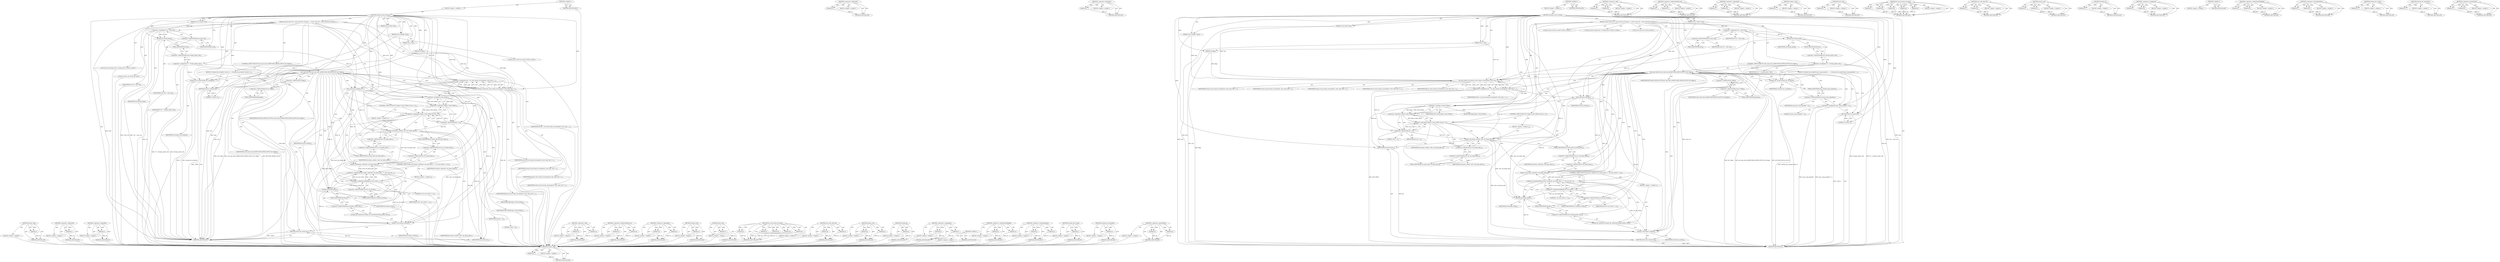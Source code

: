 digraph "&lt;operator&gt;.greaterThan" {
vulnerable_186 [label=<(METHOD,atomic_read)>];
vulnerable_187 [label=<(PARAM,p1)>];
vulnerable_188 [label=<(BLOCK,&lt;empty&gt;,&lt;empty&gt;)>];
vulnerable_189 [label=<(METHOD_RETURN,ANY)>];
vulnerable_137 [label=<(METHOD,&lt;operator&gt;.addressOf)>];
vulnerable_138 [label=<(PARAM,p1)>];
vulnerable_139 [label=<(BLOCK,&lt;empty&gt;,&lt;empty&gt;)>];
vulnerable_140 [label=<(METHOD_RETURN,ANY)>];
vulnerable_162 [label=<(METHOD,&lt;operator&gt;.logicalNot)>];
vulnerable_163 [label=<(PARAM,p1)>];
vulnerable_164 [label=<(BLOCK,&lt;empty&gt;,&lt;empty&gt;)>];
vulnerable_165 [label=<(METHOD_RETURN,ANY)>];
vulnerable_6 [label=<(METHOD,&lt;global&gt;)<SUB>1</SUB>>];
vulnerable_7 [label=<(BLOCK,&lt;empty&gt;,&lt;empty&gt;)<SUB>1</SUB>>];
vulnerable_8 [label=<(METHOD,rfcomm_sock_recvmsg)<SUB>1</SUB>>];
vulnerable_9 [label=<(PARAM,struct kiocb *iocb)<SUB>1</SUB>>];
vulnerable_10 [label=<(PARAM,struct socket *sock)<SUB>1</SUB>>];
vulnerable_11 [label=<(PARAM,struct msghdr *msg)<SUB>2</SUB>>];
vulnerable_12 [label=<(PARAM,size_t size)<SUB>2</SUB>>];
vulnerable_13 [label=<(PARAM,int flags)<SUB>2</SUB>>];
vulnerable_14 [label=<(BLOCK,{
	struct sock *sk = sock-&gt;sk;
	struct rfcomm_d...,{
	struct sock *sk = sock-&gt;sk;
	struct rfcomm_d...)<SUB>3</SUB>>];
vulnerable_15 [label="<(LOCAL,struct sock* sk: sock*)<SUB>4</SUB>>"];
vulnerable_16 [label=<(&lt;operator&gt;.assignment,*sk = sock-&gt;sk)<SUB>4</SUB>>];
vulnerable_17 [label=<(IDENTIFIER,sk,*sk = sock-&gt;sk)<SUB>4</SUB>>];
vulnerable_18 [label=<(&lt;operator&gt;.indirectFieldAccess,sock-&gt;sk)<SUB>4</SUB>>];
vulnerable_19 [label=<(IDENTIFIER,sock,*sk = sock-&gt;sk)<SUB>4</SUB>>];
vulnerable_20 [label=<(FIELD_IDENTIFIER,sk,sk)<SUB>4</SUB>>];
vulnerable_21 [label="<(LOCAL,struct rfcomm_dlc* d: rfcomm_dlc*)<SUB>5</SUB>>"];
vulnerable_22 [label=<(&lt;operator&gt;.assignment,*d = rfcomm_pi(sk)-&gt;dlc)<SUB>5</SUB>>];
vulnerable_23 [label=<(IDENTIFIER,d,*d = rfcomm_pi(sk)-&gt;dlc)<SUB>5</SUB>>];
vulnerable_24 [label=<(&lt;operator&gt;.indirectFieldAccess,rfcomm_pi(sk)-&gt;dlc)<SUB>5</SUB>>];
vulnerable_25 [label=<(rfcomm_pi,rfcomm_pi(sk))<SUB>5</SUB>>];
vulnerable_26 [label=<(IDENTIFIER,sk,rfcomm_pi(sk))<SUB>5</SUB>>];
vulnerable_27 [label=<(FIELD_IDENTIFIER,dlc,dlc)<SUB>5</SUB>>];
vulnerable_28 [label="<(LOCAL,int len: int)<SUB>6</SUB>>"];
vulnerable_29 [label=<(CONTROL_STRUCTURE,IF,if (test_and_clear_bit(RFCOMM_DEFER_SETUP, &amp;d-&gt;flags)))<SUB>8</SUB>>];
vulnerable_30 [label=<(test_and_clear_bit,test_and_clear_bit(RFCOMM_DEFER_SETUP, &amp;d-&gt;flags))<SUB>8</SUB>>];
vulnerable_31 [label=<(IDENTIFIER,RFCOMM_DEFER_SETUP,test_and_clear_bit(RFCOMM_DEFER_SETUP, &amp;d-&gt;flags))<SUB>8</SUB>>];
vulnerable_32 [label=<(&lt;operator&gt;.addressOf,&amp;d-&gt;flags)<SUB>8</SUB>>];
vulnerable_33 [label=<(&lt;operator&gt;.indirectFieldAccess,d-&gt;flags)<SUB>8</SUB>>];
vulnerable_34 [label=<(IDENTIFIER,d,test_and_clear_bit(RFCOMM_DEFER_SETUP, &amp;d-&gt;flags))<SUB>8</SUB>>];
vulnerable_35 [label=<(FIELD_IDENTIFIER,flags,flags)<SUB>8</SUB>>];
vulnerable_36 [label=<(BLOCK,{
 		rfcomm_dlc_accept(d);
 		return 0;
 	},{
 		rfcomm_dlc_accept(d);
 		return 0;
 	})<SUB>8</SUB>>];
vulnerable_37 [label=<(rfcomm_dlc_accept,rfcomm_dlc_accept(d))<SUB>9</SUB>>];
vulnerable_38 [label=<(IDENTIFIER,d,rfcomm_dlc_accept(d))<SUB>9</SUB>>];
vulnerable_39 [label=<(RETURN,return 0;,return 0;)<SUB>10</SUB>>];
vulnerable_40 [label=<(LITERAL,0,return 0;)<SUB>10</SUB>>];
vulnerable_41 [label=<(&lt;operator&gt;.assignment,len = bt_sock_stream_recvmsg(iocb, sock, msg, s...)<SUB>13</SUB>>];
vulnerable_42 [label=<(IDENTIFIER,len,len = bt_sock_stream_recvmsg(iocb, sock, msg, s...)<SUB>13</SUB>>];
vulnerable_43 [label=<(bt_sock_stream_recvmsg,bt_sock_stream_recvmsg(iocb, sock, msg, size, f...)<SUB>13</SUB>>];
vulnerable_44 [label=<(IDENTIFIER,iocb,bt_sock_stream_recvmsg(iocb, sock, msg, size, f...)<SUB>13</SUB>>];
vulnerable_45 [label=<(IDENTIFIER,sock,bt_sock_stream_recvmsg(iocb, sock, msg, size, f...)<SUB>13</SUB>>];
vulnerable_46 [label=<(IDENTIFIER,msg,bt_sock_stream_recvmsg(iocb, sock, msg, size, f...)<SUB>13</SUB>>];
vulnerable_47 [label=<(IDENTIFIER,size,bt_sock_stream_recvmsg(iocb, sock, msg, size, f...)<SUB>13</SUB>>];
vulnerable_48 [label=<(IDENTIFIER,flags,bt_sock_stream_recvmsg(iocb, sock, msg, size, f...)<SUB>13</SUB>>];
vulnerable_49 [label=<(lock_sock,lock_sock(sk))<SUB>15</SUB>>];
vulnerable_50 [label=<(IDENTIFIER,sk,lock_sock(sk))<SUB>15</SUB>>];
vulnerable_51 [label=<(CONTROL_STRUCTURE,IF,if (!(flags &amp; MSG_PEEK) &amp;&amp; len &gt; 0))<SUB>16</SUB>>];
vulnerable_52 [label=<(&lt;operator&gt;.logicalAnd,!(flags &amp; MSG_PEEK) &amp;&amp; len &gt; 0)<SUB>16</SUB>>];
vulnerable_53 [label=<(&lt;operator&gt;.logicalNot,!(flags &amp; MSG_PEEK))<SUB>16</SUB>>];
vulnerable_54 [label=<(&lt;operator&gt;.and,flags &amp; MSG_PEEK)<SUB>16</SUB>>];
vulnerable_55 [label=<(IDENTIFIER,flags,flags &amp; MSG_PEEK)<SUB>16</SUB>>];
vulnerable_56 [label=<(IDENTIFIER,MSG_PEEK,flags &amp; MSG_PEEK)<SUB>16</SUB>>];
vulnerable_57 [label=<(&lt;operator&gt;.greaterThan,len &gt; 0)<SUB>16</SUB>>];
vulnerable_58 [label=<(IDENTIFIER,len,len &gt; 0)<SUB>16</SUB>>];
vulnerable_59 [label=<(LITERAL,0,len &gt; 0)<SUB>16</SUB>>];
vulnerable_60 [label=<(BLOCK,&lt;empty&gt;,&lt;empty&gt;)<SUB>17</SUB>>];
vulnerable_61 [label=<(atomic_sub,atomic_sub(len, &amp;sk-&gt;sk_rmem_alloc))<SUB>17</SUB>>];
vulnerable_62 [label=<(IDENTIFIER,len,atomic_sub(len, &amp;sk-&gt;sk_rmem_alloc))<SUB>17</SUB>>];
vulnerable_63 [label=<(&lt;operator&gt;.addressOf,&amp;sk-&gt;sk_rmem_alloc)<SUB>17</SUB>>];
vulnerable_64 [label=<(&lt;operator&gt;.indirectFieldAccess,sk-&gt;sk_rmem_alloc)<SUB>17</SUB>>];
vulnerable_65 [label=<(IDENTIFIER,sk,atomic_sub(len, &amp;sk-&gt;sk_rmem_alloc))<SUB>17</SUB>>];
vulnerable_66 [label=<(FIELD_IDENTIFIER,sk_rmem_alloc,sk_rmem_alloc)<SUB>17</SUB>>];
vulnerable_67 [label=<(CONTROL_STRUCTURE,IF,if (atomic_read(&amp;sk-&gt;sk_rmem_alloc) &lt;= (sk-&gt;sk_rcvbuf &gt;&gt; 2)))<SUB>19</SUB>>];
vulnerable_68 [label=<(&lt;operator&gt;.lessEqualsThan,atomic_read(&amp;sk-&gt;sk_rmem_alloc) &lt;= (sk-&gt;sk_rcvb...)<SUB>19</SUB>>];
vulnerable_69 [label=<(atomic_read,atomic_read(&amp;sk-&gt;sk_rmem_alloc))<SUB>19</SUB>>];
vulnerable_70 [label=<(&lt;operator&gt;.addressOf,&amp;sk-&gt;sk_rmem_alloc)<SUB>19</SUB>>];
vulnerable_71 [label=<(&lt;operator&gt;.indirectFieldAccess,sk-&gt;sk_rmem_alloc)<SUB>19</SUB>>];
vulnerable_72 [label=<(IDENTIFIER,sk,atomic_read(&amp;sk-&gt;sk_rmem_alloc))<SUB>19</SUB>>];
vulnerable_73 [label=<(FIELD_IDENTIFIER,sk_rmem_alloc,sk_rmem_alloc)<SUB>19</SUB>>];
vulnerable_74 [label=<(&lt;operator&gt;.arithmeticShiftRight,sk-&gt;sk_rcvbuf &gt;&gt; 2)<SUB>19</SUB>>];
vulnerable_75 [label=<(&lt;operator&gt;.indirectFieldAccess,sk-&gt;sk_rcvbuf)<SUB>19</SUB>>];
vulnerable_76 [label=<(IDENTIFIER,sk,sk-&gt;sk_rcvbuf &gt;&gt; 2)<SUB>19</SUB>>];
vulnerable_77 [label=<(FIELD_IDENTIFIER,sk_rcvbuf,sk_rcvbuf)<SUB>19</SUB>>];
vulnerable_78 [label=<(LITERAL,2,sk-&gt;sk_rcvbuf &gt;&gt; 2)<SUB>19</SUB>>];
vulnerable_79 [label=<(BLOCK,&lt;empty&gt;,&lt;empty&gt;)<SUB>20</SUB>>];
vulnerable_80 [label=<(rfcomm_dlc_unthrottle,rfcomm_dlc_unthrottle(rfcomm_pi(sk)-&gt;dlc))<SUB>20</SUB>>];
vulnerable_81 [label=<(&lt;operator&gt;.indirectFieldAccess,rfcomm_pi(sk)-&gt;dlc)<SUB>20</SUB>>];
vulnerable_82 [label=<(rfcomm_pi,rfcomm_pi(sk))<SUB>20</SUB>>];
vulnerable_83 [label=<(IDENTIFIER,sk,rfcomm_pi(sk))<SUB>20</SUB>>];
vulnerable_84 [label=<(FIELD_IDENTIFIER,dlc,dlc)<SUB>20</SUB>>];
vulnerable_85 [label=<(release_sock,release_sock(sk))<SUB>21</SUB>>];
vulnerable_86 [label=<(IDENTIFIER,sk,release_sock(sk))<SUB>21</SUB>>];
vulnerable_87 [label=<(RETURN,return len;,return len;)<SUB>23</SUB>>];
vulnerable_88 [label=<(IDENTIFIER,len,return len;)<SUB>23</SUB>>];
vulnerable_89 [label=<(METHOD_RETURN,int)<SUB>1</SUB>>];
vulnerable_91 [label=<(METHOD_RETURN,ANY)<SUB>1</SUB>>];
vulnerable_166 [label=<(METHOD,&lt;operator&gt;.and)>];
vulnerable_167 [label=<(PARAM,p1)>];
vulnerable_168 [label=<(PARAM,p2)>];
vulnerable_169 [label=<(BLOCK,&lt;empty&gt;,&lt;empty&gt;)>];
vulnerable_170 [label=<(METHOD_RETURN,ANY)>];
vulnerable_123 [label=<(METHOD,&lt;operator&gt;.indirectFieldAccess)>];
vulnerable_124 [label=<(PARAM,p1)>];
vulnerable_125 [label=<(PARAM,p2)>];
vulnerable_126 [label=<(BLOCK,&lt;empty&gt;,&lt;empty&gt;)>];
vulnerable_127 [label=<(METHOD_RETURN,ANY)>];
vulnerable_157 [label=<(METHOD,&lt;operator&gt;.logicalAnd)>];
vulnerable_158 [label=<(PARAM,p1)>];
vulnerable_159 [label=<(PARAM,p2)>];
vulnerable_160 [label=<(BLOCK,&lt;empty&gt;,&lt;empty&gt;)>];
vulnerable_161 [label=<(METHOD_RETURN,ANY)>];
vulnerable_199 [label=<(METHOD,release_sock)>];
vulnerable_200 [label=<(PARAM,p1)>];
vulnerable_201 [label=<(BLOCK,&lt;empty&gt;,&lt;empty&gt;)>];
vulnerable_202 [label=<(METHOD_RETURN,ANY)>];
vulnerable_153 [label=<(METHOD,lock_sock)>];
vulnerable_154 [label=<(PARAM,p1)>];
vulnerable_155 [label=<(BLOCK,&lt;empty&gt;,&lt;empty&gt;)>];
vulnerable_156 [label=<(METHOD_RETURN,ANY)>];
vulnerable_145 [label=<(METHOD,bt_sock_stream_recvmsg)>];
vulnerable_146 [label=<(PARAM,p1)>];
vulnerable_147 [label=<(PARAM,p2)>];
vulnerable_148 [label=<(PARAM,p3)>];
vulnerable_149 [label=<(PARAM,p4)>];
vulnerable_150 [label=<(PARAM,p5)>];
vulnerable_151 [label=<(BLOCK,&lt;empty&gt;,&lt;empty&gt;)>];
vulnerable_152 [label=<(METHOD_RETURN,ANY)>];
vulnerable_132 [label=<(METHOD,test_and_clear_bit)>];
vulnerable_133 [label=<(PARAM,p1)>];
vulnerable_134 [label=<(PARAM,p2)>];
vulnerable_135 [label=<(BLOCK,&lt;empty&gt;,&lt;empty&gt;)>];
vulnerable_136 [label=<(METHOD_RETURN,ANY)>];
vulnerable_176 [label=<(METHOD,atomic_sub)>];
vulnerable_177 [label=<(PARAM,p1)>];
vulnerable_178 [label=<(PARAM,p2)>];
vulnerable_179 [label=<(BLOCK,&lt;empty&gt;,&lt;empty&gt;)>];
vulnerable_180 [label=<(METHOD_RETURN,ANY)>];
vulnerable_128 [label=<(METHOD,rfcomm_pi)>];
vulnerable_129 [label=<(PARAM,p1)>];
vulnerable_130 [label=<(BLOCK,&lt;empty&gt;,&lt;empty&gt;)>];
vulnerable_131 [label=<(METHOD_RETURN,ANY)>];
vulnerable_118 [label=<(METHOD,&lt;operator&gt;.assignment)>];
vulnerable_119 [label=<(PARAM,p1)>];
vulnerable_120 [label=<(PARAM,p2)>];
vulnerable_121 [label=<(BLOCK,&lt;empty&gt;,&lt;empty&gt;)>];
vulnerable_122 [label=<(METHOD_RETURN,ANY)>];
vulnerable_112 [label=<(METHOD,&lt;global&gt;)<SUB>1</SUB>>];
vulnerable_113 [label=<(BLOCK,&lt;empty&gt;,&lt;empty&gt;)>];
vulnerable_114 [label=<(METHOD_RETURN,ANY)>];
vulnerable_190 [label=<(METHOD,&lt;operator&gt;.arithmeticShiftRight)>];
vulnerable_191 [label=<(PARAM,p1)>];
vulnerable_192 [label=<(PARAM,p2)>];
vulnerable_193 [label=<(BLOCK,&lt;empty&gt;,&lt;empty&gt;)>];
vulnerable_194 [label=<(METHOD_RETURN,ANY)>];
vulnerable_181 [label=<(METHOD,&lt;operator&gt;.lessEqualsThan)>];
vulnerable_182 [label=<(PARAM,p1)>];
vulnerable_183 [label=<(PARAM,p2)>];
vulnerable_184 [label=<(BLOCK,&lt;empty&gt;,&lt;empty&gt;)>];
vulnerable_185 [label=<(METHOD_RETURN,ANY)>];
vulnerable_141 [label=<(METHOD,rfcomm_dlc_accept)>];
vulnerable_142 [label=<(PARAM,p1)>];
vulnerable_143 [label=<(BLOCK,&lt;empty&gt;,&lt;empty&gt;)>];
vulnerable_144 [label=<(METHOD_RETURN,ANY)>];
vulnerable_195 [label=<(METHOD,rfcomm_dlc_unthrottle)>];
vulnerable_196 [label=<(PARAM,p1)>];
vulnerable_197 [label=<(BLOCK,&lt;empty&gt;,&lt;empty&gt;)>];
vulnerable_198 [label=<(METHOD_RETURN,ANY)>];
vulnerable_171 [label=<(METHOD,&lt;operator&gt;.greaterThan)>];
vulnerable_172 [label=<(PARAM,p1)>];
vulnerable_173 [label=<(PARAM,p2)>];
vulnerable_174 [label=<(BLOCK,&lt;empty&gt;,&lt;empty&gt;)>];
vulnerable_175 [label=<(METHOD_RETURN,ANY)>];
fixed_191 [label=<(METHOD,atomic_read)>];
fixed_192 [label=<(PARAM,p1)>];
fixed_193 [label=<(BLOCK,&lt;empty&gt;,&lt;empty&gt;)>];
fixed_194 [label=<(METHOD_RETURN,ANY)>];
fixed_142 [label=<(METHOD,&lt;operator&gt;.addressOf)>];
fixed_143 [label=<(PARAM,p1)>];
fixed_144 [label=<(BLOCK,&lt;empty&gt;,&lt;empty&gt;)>];
fixed_145 [label=<(METHOD_RETURN,ANY)>];
fixed_167 [label=<(METHOD,&lt;operator&gt;.logicalNot)>];
fixed_168 [label=<(PARAM,p1)>];
fixed_169 [label=<(BLOCK,&lt;empty&gt;,&lt;empty&gt;)>];
fixed_170 [label=<(METHOD_RETURN,ANY)>];
fixed_6 [label=<(METHOD,&lt;global&gt;)<SUB>1</SUB>>];
fixed_7 [label=<(BLOCK,&lt;empty&gt;,&lt;empty&gt;)<SUB>1</SUB>>];
fixed_8 [label=<(METHOD,rfcomm_sock_recvmsg)<SUB>1</SUB>>];
fixed_9 [label=<(PARAM,struct kiocb *iocb)<SUB>1</SUB>>];
fixed_10 [label=<(PARAM,struct socket *sock)<SUB>1</SUB>>];
fixed_11 [label=<(PARAM,struct msghdr *msg)<SUB>2</SUB>>];
fixed_12 [label=<(PARAM,size_t size)<SUB>2</SUB>>];
fixed_13 [label=<(PARAM,int flags)<SUB>2</SUB>>];
fixed_14 [label=<(BLOCK,{
	struct sock *sk = sock-&gt;sk;
	struct rfcomm_d...,{
	struct sock *sk = sock-&gt;sk;
	struct rfcomm_d...)<SUB>3</SUB>>];
fixed_15 [label="<(LOCAL,struct sock* sk: sock*)<SUB>4</SUB>>"];
fixed_16 [label=<(&lt;operator&gt;.assignment,*sk = sock-&gt;sk)<SUB>4</SUB>>];
fixed_17 [label=<(IDENTIFIER,sk,*sk = sock-&gt;sk)<SUB>4</SUB>>];
fixed_18 [label=<(&lt;operator&gt;.indirectFieldAccess,sock-&gt;sk)<SUB>4</SUB>>];
fixed_19 [label=<(IDENTIFIER,sock,*sk = sock-&gt;sk)<SUB>4</SUB>>];
fixed_20 [label=<(FIELD_IDENTIFIER,sk,sk)<SUB>4</SUB>>];
fixed_21 [label="<(LOCAL,struct rfcomm_dlc* d: rfcomm_dlc*)<SUB>5</SUB>>"];
fixed_22 [label=<(&lt;operator&gt;.assignment,*d = rfcomm_pi(sk)-&gt;dlc)<SUB>5</SUB>>];
fixed_23 [label=<(IDENTIFIER,d,*d = rfcomm_pi(sk)-&gt;dlc)<SUB>5</SUB>>];
fixed_24 [label=<(&lt;operator&gt;.indirectFieldAccess,rfcomm_pi(sk)-&gt;dlc)<SUB>5</SUB>>];
fixed_25 [label=<(rfcomm_pi,rfcomm_pi(sk))<SUB>5</SUB>>];
fixed_26 [label=<(IDENTIFIER,sk,rfcomm_pi(sk))<SUB>5</SUB>>];
fixed_27 [label=<(FIELD_IDENTIFIER,dlc,dlc)<SUB>5</SUB>>];
fixed_28 [label="<(LOCAL,int len: int)<SUB>6</SUB>>"];
fixed_29 [label=<(CONTROL_STRUCTURE,IF,if (test_and_clear_bit(RFCOMM_DEFER_SETUP, &amp;d-&gt;flags)))<SUB>8</SUB>>];
fixed_30 [label=<(test_and_clear_bit,test_and_clear_bit(RFCOMM_DEFER_SETUP, &amp;d-&gt;flags))<SUB>8</SUB>>];
fixed_31 [label=<(IDENTIFIER,RFCOMM_DEFER_SETUP,test_and_clear_bit(RFCOMM_DEFER_SETUP, &amp;d-&gt;flags))<SUB>8</SUB>>];
fixed_32 [label=<(&lt;operator&gt;.addressOf,&amp;d-&gt;flags)<SUB>8</SUB>>];
fixed_33 [label=<(&lt;operator&gt;.indirectFieldAccess,d-&gt;flags)<SUB>8</SUB>>];
fixed_34 [label=<(IDENTIFIER,d,test_and_clear_bit(RFCOMM_DEFER_SETUP, &amp;d-&gt;flags))<SUB>8</SUB>>];
fixed_35 [label=<(FIELD_IDENTIFIER,flags,flags)<SUB>8</SUB>>];
fixed_36 [label=<(BLOCK,{
 		rfcomm_dlc_accept(d);
		msg-&gt;msg_namelen =...,{
 		rfcomm_dlc_accept(d);
		msg-&gt;msg_namelen =...)<SUB>8</SUB>>];
fixed_37 [label=<(rfcomm_dlc_accept,rfcomm_dlc_accept(d))<SUB>9</SUB>>];
fixed_38 [label=<(IDENTIFIER,d,rfcomm_dlc_accept(d))<SUB>9</SUB>>];
fixed_39 [label=<(&lt;operator&gt;.assignment,msg-&gt;msg_namelen = 0)<SUB>10</SUB>>];
fixed_40 [label=<(&lt;operator&gt;.indirectFieldAccess,msg-&gt;msg_namelen)<SUB>10</SUB>>];
fixed_41 [label=<(IDENTIFIER,msg,msg-&gt;msg_namelen = 0)<SUB>10</SUB>>];
fixed_42 [label=<(FIELD_IDENTIFIER,msg_namelen,msg_namelen)<SUB>10</SUB>>];
fixed_43 [label=<(LITERAL,0,msg-&gt;msg_namelen = 0)<SUB>10</SUB>>];
fixed_44 [label=<(RETURN,return 0;,return 0;)<SUB>11</SUB>>];
fixed_45 [label=<(LITERAL,0,return 0;)<SUB>11</SUB>>];
fixed_46 [label=<(&lt;operator&gt;.assignment,len = bt_sock_stream_recvmsg(iocb, sock, msg, s...)<SUB>14</SUB>>];
fixed_47 [label=<(IDENTIFIER,len,len = bt_sock_stream_recvmsg(iocb, sock, msg, s...)<SUB>14</SUB>>];
fixed_48 [label=<(bt_sock_stream_recvmsg,bt_sock_stream_recvmsg(iocb, sock, msg, size, f...)<SUB>14</SUB>>];
fixed_49 [label=<(IDENTIFIER,iocb,bt_sock_stream_recvmsg(iocb, sock, msg, size, f...)<SUB>14</SUB>>];
fixed_50 [label=<(IDENTIFIER,sock,bt_sock_stream_recvmsg(iocb, sock, msg, size, f...)<SUB>14</SUB>>];
fixed_51 [label=<(IDENTIFIER,msg,bt_sock_stream_recvmsg(iocb, sock, msg, size, f...)<SUB>14</SUB>>];
fixed_52 [label=<(IDENTIFIER,size,bt_sock_stream_recvmsg(iocb, sock, msg, size, f...)<SUB>14</SUB>>];
fixed_53 [label=<(IDENTIFIER,flags,bt_sock_stream_recvmsg(iocb, sock, msg, size, f...)<SUB>14</SUB>>];
fixed_54 [label=<(lock_sock,lock_sock(sk))<SUB>16</SUB>>];
fixed_55 [label=<(IDENTIFIER,sk,lock_sock(sk))<SUB>16</SUB>>];
fixed_56 [label=<(CONTROL_STRUCTURE,IF,if (!(flags &amp; MSG_PEEK) &amp;&amp; len &gt; 0))<SUB>17</SUB>>];
fixed_57 [label=<(&lt;operator&gt;.logicalAnd,!(flags &amp; MSG_PEEK) &amp;&amp; len &gt; 0)<SUB>17</SUB>>];
fixed_58 [label=<(&lt;operator&gt;.logicalNot,!(flags &amp; MSG_PEEK))<SUB>17</SUB>>];
fixed_59 [label=<(&lt;operator&gt;.and,flags &amp; MSG_PEEK)<SUB>17</SUB>>];
fixed_60 [label=<(IDENTIFIER,flags,flags &amp; MSG_PEEK)<SUB>17</SUB>>];
fixed_61 [label=<(IDENTIFIER,MSG_PEEK,flags &amp; MSG_PEEK)<SUB>17</SUB>>];
fixed_62 [label=<(&lt;operator&gt;.greaterThan,len &gt; 0)<SUB>17</SUB>>];
fixed_63 [label=<(IDENTIFIER,len,len &gt; 0)<SUB>17</SUB>>];
fixed_64 [label=<(LITERAL,0,len &gt; 0)<SUB>17</SUB>>];
fixed_65 [label=<(BLOCK,&lt;empty&gt;,&lt;empty&gt;)<SUB>18</SUB>>];
fixed_66 [label=<(atomic_sub,atomic_sub(len, &amp;sk-&gt;sk_rmem_alloc))<SUB>18</SUB>>];
fixed_67 [label=<(IDENTIFIER,len,atomic_sub(len, &amp;sk-&gt;sk_rmem_alloc))<SUB>18</SUB>>];
fixed_68 [label=<(&lt;operator&gt;.addressOf,&amp;sk-&gt;sk_rmem_alloc)<SUB>18</SUB>>];
fixed_69 [label=<(&lt;operator&gt;.indirectFieldAccess,sk-&gt;sk_rmem_alloc)<SUB>18</SUB>>];
fixed_70 [label=<(IDENTIFIER,sk,atomic_sub(len, &amp;sk-&gt;sk_rmem_alloc))<SUB>18</SUB>>];
fixed_71 [label=<(FIELD_IDENTIFIER,sk_rmem_alloc,sk_rmem_alloc)<SUB>18</SUB>>];
fixed_72 [label=<(CONTROL_STRUCTURE,IF,if (atomic_read(&amp;sk-&gt;sk_rmem_alloc) &lt;= (sk-&gt;sk_rcvbuf &gt;&gt; 2)))<SUB>20</SUB>>];
fixed_73 [label=<(&lt;operator&gt;.lessEqualsThan,atomic_read(&amp;sk-&gt;sk_rmem_alloc) &lt;= (sk-&gt;sk_rcvb...)<SUB>20</SUB>>];
fixed_74 [label=<(atomic_read,atomic_read(&amp;sk-&gt;sk_rmem_alloc))<SUB>20</SUB>>];
fixed_75 [label=<(&lt;operator&gt;.addressOf,&amp;sk-&gt;sk_rmem_alloc)<SUB>20</SUB>>];
fixed_76 [label=<(&lt;operator&gt;.indirectFieldAccess,sk-&gt;sk_rmem_alloc)<SUB>20</SUB>>];
fixed_77 [label=<(IDENTIFIER,sk,atomic_read(&amp;sk-&gt;sk_rmem_alloc))<SUB>20</SUB>>];
fixed_78 [label=<(FIELD_IDENTIFIER,sk_rmem_alloc,sk_rmem_alloc)<SUB>20</SUB>>];
fixed_79 [label=<(&lt;operator&gt;.arithmeticShiftRight,sk-&gt;sk_rcvbuf &gt;&gt; 2)<SUB>20</SUB>>];
fixed_80 [label=<(&lt;operator&gt;.indirectFieldAccess,sk-&gt;sk_rcvbuf)<SUB>20</SUB>>];
fixed_81 [label=<(IDENTIFIER,sk,sk-&gt;sk_rcvbuf &gt;&gt; 2)<SUB>20</SUB>>];
fixed_82 [label=<(FIELD_IDENTIFIER,sk_rcvbuf,sk_rcvbuf)<SUB>20</SUB>>];
fixed_83 [label=<(LITERAL,2,sk-&gt;sk_rcvbuf &gt;&gt; 2)<SUB>20</SUB>>];
fixed_84 [label=<(BLOCK,&lt;empty&gt;,&lt;empty&gt;)<SUB>21</SUB>>];
fixed_85 [label=<(rfcomm_dlc_unthrottle,rfcomm_dlc_unthrottle(rfcomm_pi(sk)-&gt;dlc))<SUB>21</SUB>>];
fixed_86 [label=<(&lt;operator&gt;.indirectFieldAccess,rfcomm_pi(sk)-&gt;dlc)<SUB>21</SUB>>];
fixed_87 [label=<(rfcomm_pi,rfcomm_pi(sk))<SUB>21</SUB>>];
fixed_88 [label=<(IDENTIFIER,sk,rfcomm_pi(sk))<SUB>21</SUB>>];
fixed_89 [label=<(FIELD_IDENTIFIER,dlc,dlc)<SUB>21</SUB>>];
fixed_90 [label=<(release_sock,release_sock(sk))<SUB>22</SUB>>];
fixed_91 [label=<(IDENTIFIER,sk,release_sock(sk))<SUB>22</SUB>>];
fixed_92 [label=<(RETURN,return len;,return len;)<SUB>24</SUB>>];
fixed_93 [label=<(IDENTIFIER,len,return len;)<SUB>24</SUB>>];
fixed_94 [label=<(METHOD_RETURN,int)<SUB>1</SUB>>];
fixed_96 [label=<(METHOD_RETURN,ANY)<SUB>1</SUB>>];
fixed_171 [label=<(METHOD,&lt;operator&gt;.and)>];
fixed_172 [label=<(PARAM,p1)>];
fixed_173 [label=<(PARAM,p2)>];
fixed_174 [label=<(BLOCK,&lt;empty&gt;,&lt;empty&gt;)>];
fixed_175 [label=<(METHOD_RETURN,ANY)>];
fixed_128 [label=<(METHOD,&lt;operator&gt;.indirectFieldAccess)>];
fixed_129 [label=<(PARAM,p1)>];
fixed_130 [label=<(PARAM,p2)>];
fixed_131 [label=<(BLOCK,&lt;empty&gt;,&lt;empty&gt;)>];
fixed_132 [label=<(METHOD_RETURN,ANY)>];
fixed_162 [label=<(METHOD,&lt;operator&gt;.logicalAnd)>];
fixed_163 [label=<(PARAM,p1)>];
fixed_164 [label=<(PARAM,p2)>];
fixed_165 [label=<(BLOCK,&lt;empty&gt;,&lt;empty&gt;)>];
fixed_166 [label=<(METHOD_RETURN,ANY)>];
fixed_204 [label=<(METHOD,release_sock)>];
fixed_205 [label=<(PARAM,p1)>];
fixed_206 [label=<(BLOCK,&lt;empty&gt;,&lt;empty&gt;)>];
fixed_207 [label=<(METHOD_RETURN,ANY)>];
fixed_158 [label=<(METHOD,lock_sock)>];
fixed_159 [label=<(PARAM,p1)>];
fixed_160 [label=<(BLOCK,&lt;empty&gt;,&lt;empty&gt;)>];
fixed_161 [label=<(METHOD_RETURN,ANY)>];
fixed_150 [label=<(METHOD,bt_sock_stream_recvmsg)>];
fixed_151 [label=<(PARAM,p1)>];
fixed_152 [label=<(PARAM,p2)>];
fixed_153 [label=<(PARAM,p3)>];
fixed_154 [label=<(PARAM,p4)>];
fixed_155 [label=<(PARAM,p5)>];
fixed_156 [label=<(BLOCK,&lt;empty&gt;,&lt;empty&gt;)>];
fixed_157 [label=<(METHOD_RETURN,ANY)>];
fixed_137 [label=<(METHOD,test_and_clear_bit)>];
fixed_138 [label=<(PARAM,p1)>];
fixed_139 [label=<(PARAM,p2)>];
fixed_140 [label=<(BLOCK,&lt;empty&gt;,&lt;empty&gt;)>];
fixed_141 [label=<(METHOD_RETURN,ANY)>];
fixed_181 [label=<(METHOD,atomic_sub)>];
fixed_182 [label=<(PARAM,p1)>];
fixed_183 [label=<(PARAM,p2)>];
fixed_184 [label=<(BLOCK,&lt;empty&gt;,&lt;empty&gt;)>];
fixed_185 [label=<(METHOD_RETURN,ANY)>];
fixed_133 [label=<(METHOD,rfcomm_pi)>];
fixed_134 [label=<(PARAM,p1)>];
fixed_135 [label=<(BLOCK,&lt;empty&gt;,&lt;empty&gt;)>];
fixed_136 [label=<(METHOD_RETURN,ANY)>];
fixed_123 [label=<(METHOD,&lt;operator&gt;.assignment)>];
fixed_124 [label=<(PARAM,p1)>];
fixed_125 [label=<(PARAM,p2)>];
fixed_126 [label=<(BLOCK,&lt;empty&gt;,&lt;empty&gt;)>];
fixed_127 [label=<(METHOD_RETURN,ANY)>];
fixed_117 [label=<(METHOD,&lt;global&gt;)<SUB>1</SUB>>];
fixed_118 [label=<(BLOCK,&lt;empty&gt;,&lt;empty&gt;)>];
fixed_119 [label=<(METHOD_RETURN,ANY)>];
fixed_195 [label=<(METHOD,&lt;operator&gt;.arithmeticShiftRight)>];
fixed_196 [label=<(PARAM,p1)>];
fixed_197 [label=<(PARAM,p2)>];
fixed_198 [label=<(BLOCK,&lt;empty&gt;,&lt;empty&gt;)>];
fixed_199 [label=<(METHOD_RETURN,ANY)>];
fixed_186 [label=<(METHOD,&lt;operator&gt;.lessEqualsThan)>];
fixed_187 [label=<(PARAM,p1)>];
fixed_188 [label=<(PARAM,p2)>];
fixed_189 [label=<(BLOCK,&lt;empty&gt;,&lt;empty&gt;)>];
fixed_190 [label=<(METHOD_RETURN,ANY)>];
fixed_146 [label=<(METHOD,rfcomm_dlc_accept)>];
fixed_147 [label=<(PARAM,p1)>];
fixed_148 [label=<(BLOCK,&lt;empty&gt;,&lt;empty&gt;)>];
fixed_149 [label=<(METHOD_RETURN,ANY)>];
fixed_200 [label=<(METHOD,rfcomm_dlc_unthrottle)>];
fixed_201 [label=<(PARAM,p1)>];
fixed_202 [label=<(BLOCK,&lt;empty&gt;,&lt;empty&gt;)>];
fixed_203 [label=<(METHOD_RETURN,ANY)>];
fixed_176 [label=<(METHOD,&lt;operator&gt;.greaterThan)>];
fixed_177 [label=<(PARAM,p1)>];
fixed_178 [label=<(PARAM,p2)>];
fixed_179 [label=<(BLOCK,&lt;empty&gt;,&lt;empty&gt;)>];
fixed_180 [label=<(METHOD_RETURN,ANY)>];
vulnerable_186 -> vulnerable_187  [key=0, label="AST: "];
vulnerable_186 -> vulnerable_187  [key=1, label="DDG: "];
vulnerable_186 -> vulnerable_188  [key=0, label="AST: "];
vulnerable_186 -> vulnerable_189  [key=0, label="AST: "];
vulnerable_186 -> vulnerable_189  [key=1, label="CFG: "];
vulnerable_187 -> vulnerable_189  [key=0, label="DDG: p1"];
vulnerable_188 -> fixed_191  [key=0];
vulnerable_189 -> fixed_191  [key=0];
vulnerable_137 -> vulnerable_138  [key=0, label="AST: "];
vulnerable_137 -> vulnerable_138  [key=1, label="DDG: "];
vulnerable_137 -> vulnerable_139  [key=0, label="AST: "];
vulnerable_137 -> vulnerable_140  [key=0, label="AST: "];
vulnerable_137 -> vulnerable_140  [key=1, label="CFG: "];
vulnerable_138 -> vulnerable_140  [key=0, label="DDG: p1"];
vulnerable_139 -> fixed_191  [key=0];
vulnerable_140 -> fixed_191  [key=0];
vulnerable_162 -> vulnerable_163  [key=0, label="AST: "];
vulnerable_162 -> vulnerable_163  [key=1, label="DDG: "];
vulnerable_162 -> vulnerable_164  [key=0, label="AST: "];
vulnerable_162 -> vulnerable_165  [key=0, label="AST: "];
vulnerable_162 -> vulnerable_165  [key=1, label="CFG: "];
vulnerable_163 -> vulnerable_165  [key=0, label="DDG: p1"];
vulnerable_164 -> fixed_191  [key=0];
vulnerable_165 -> fixed_191  [key=0];
vulnerable_6 -> vulnerable_7  [key=0, label="AST: "];
vulnerable_6 -> vulnerable_91  [key=0, label="AST: "];
vulnerable_6 -> vulnerable_91  [key=1, label="CFG: "];
vulnerable_7 -> vulnerable_8  [key=0, label="AST: "];
vulnerable_8 -> vulnerable_9  [key=0, label="AST: "];
vulnerable_8 -> vulnerable_9  [key=1, label="DDG: "];
vulnerable_8 -> vulnerable_10  [key=0, label="AST: "];
vulnerable_8 -> vulnerable_10  [key=1, label="DDG: "];
vulnerable_8 -> vulnerable_11  [key=0, label="AST: "];
vulnerable_8 -> vulnerable_11  [key=1, label="DDG: "];
vulnerable_8 -> vulnerable_12  [key=0, label="AST: "];
vulnerable_8 -> vulnerable_12  [key=1, label="DDG: "];
vulnerable_8 -> vulnerable_13  [key=0, label="AST: "];
vulnerable_8 -> vulnerable_13  [key=1, label="DDG: "];
vulnerable_8 -> vulnerable_14  [key=0, label="AST: "];
vulnerable_8 -> vulnerable_89  [key=0, label="AST: "];
vulnerable_8 -> vulnerable_20  [key=0, label="CFG: "];
vulnerable_8 -> vulnerable_49  [key=0, label="DDG: "];
vulnerable_8 -> vulnerable_85  [key=0, label="DDG: "];
vulnerable_8 -> vulnerable_88  [key=0, label="DDG: "];
vulnerable_8 -> vulnerable_30  [key=0, label="DDG: "];
vulnerable_8 -> vulnerable_39  [key=0, label="DDG: "];
vulnerable_8 -> vulnerable_43  [key=0, label="DDG: "];
vulnerable_8 -> vulnerable_25  [key=0, label="DDG: "];
vulnerable_8 -> vulnerable_37  [key=0, label="DDG: "];
vulnerable_8 -> vulnerable_40  [key=0, label="DDG: "];
vulnerable_8 -> vulnerable_57  [key=0, label="DDG: "];
vulnerable_8 -> vulnerable_61  [key=0, label="DDG: "];
vulnerable_8 -> vulnerable_74  [key=0, label="DDG: "];
vulnerable_8 -> vulnerable_54  [key=0, label="DDG: "];
vulnerable_8 -> vulnerable_82  [key=0, label="DDG: "];
vulnerable_9 -> vulnerable_89  [key=0, label="DDG: iocb"];
vulnerable_9 -> vulnerable_43  [key=0, label="DDG: iocb"];
vulnerable_10 -> vulnerable_89  [key=0, label="DDG: sock"];
vulnerable_10 -> vulnerable_16  [key=0, label="DDG: sock"];
vulnerable_10 -> vulnerable_43  [key=0, label="DDG: sock"];
vulnerable_11 -> vulnerable_89  [key=0, label="DDG: msg"];
vulnerable_11 -> vulnerable_43  [key=0, label="DDG: msg"];
vulnerable_12 -> vulnerable_89  [key=0, label="DDG: size"];
vulnerable_12 -> vulnerable_43  [key=0, label="DDG: size"];
vulnerable_13 -> vulnerable_89  [key=0, label="DDG: flags"];
vulnerable_13 -> vulnerable_43  [key=0, label="DDG: flags"];
vulnerable_14 -> vulnerable_15  [key=0, label="AST: "];
vulnerable_14 -> vulnerable_16  [key=0, label="AST: "];
vulnerable_14 -> vulnerable_21  [key=0, label="AST: "];
vulnerable_14 -> vulnerable_22  [key=0, label="AST: "];
vulnerable_14 -> vulnerable_28  [key=0, label="AST: "];
vulnerable_14 -> vulnerable_29  [key=0, label="AST: "];
vulnerable_14 -> vulnerable_41  [key=0, label="AST: "];
vulnerable_14 -> vulnerable_49  [key=0, label="AST: "];
vulnerable_14 -> vulnerable_51  [key=0, label="AST: "];
vulnerable_14 -> vulnerable_67  [key=0, label="AST: "];
vulnerable_14 -> vulnerable_85  [key=0, label="AST: "];
vulnerable_14 -> vulnerable_87  [key=0, label="AST: "];
vulnerable_15 -> fixed_191  [key=0];
vulnerable_16 -> vulnerable_17  [key=0, label="AST: "];
vulnerable_16 -> vulnerable_18  [key=0, label="AST: "];
vulnerable_16 -> vulnerable_25  [key=0, label="CFG: "];
vulnerable_16 -> vulnerable_25  [key=1, label="DDG: sk"];
vulnerable_16 -> vulnerable_89  [key=0, label="DDG: sock-&gt;sk"];
vulnerable_16 -> vulnerable_89  [key=1, label="DDG: *sk = sock-&gt;sk"];
vulnerable_17 -> fixed_191  [key=0];
vulnerable_18 -> vulnerable_19  [key=0, label="AST: "];
vulnerable_18 -> vulnerable_20  [key=0, label="AST: "];
vulnerable_18 -> vulnerable_16  [key=0, label="CFG: "];
vulnerable_19 -> fixed_191  [key=0];
vulnerable_20 -> vulnerable_18  [key=0, label="CFG: "];
vulnerable_21 -> fixed_191  [key=0];
vulnerable_22 -> vulnerable_23  [key=0, label="AST: "];
vulnerable_22 -> vulnerable_24  [key=0, label="AST: "];
vulnerable_22 -> vulnerable_35  [key=0, label="CFG: "];
vulnerable_22 -> vulnerable_89  [key=0, label="DDG: rfcomm_pi(sk)-&gt;dlc"];
vulnerable_22 -> vulnerable_89  [key=1, label="DDG: *d = rfcomm_pi(sk)-&gt;dlc"];
vulnerable_22 -> vulnerable_30  [key=0, label="DDG: d"];
vulnerable_22 -> vulnerable_37  [key=0, label="DDG: d"];
vulnerable_23 -> fixed_191  [key=0];
vulnerable_24 -> vulnerable_25  [key=0, label="AST: "];
vulnerable_24 -> vulnerable_27  [key=0, label="AST: "];
vulnerable_24 -> vulnerable_22  [key=0, label="CFG: "];
vulnerable_25 -> vulnerable_26  [key=0, label="AST: "];
vulnerable_25 -> vulnerable_27  [key=0, label="CFG: "];
vulnerable_25 -> vulnerable_89  [key=0, label="DDG: sk"];
vulnerable_25 -> vulnerable_49  [key=0, label="DDG: sk"];
vulnerable_26 -> fixed_191  [key=0];
vulnerable_27 -> vulnerable_24  [key=0, label="CFG: "];
vulnerable_28 -> fixed_191  [key=0];
vulnerable_29 -> vulnerable_30  [key=0, label="AST: "];
vulnerable_29 -> vulnerable_36  [key=0, label="AST: "];
vulnerable_30 -> vulnerable_31  [key=0, label="AST: "];
vulnerable_30 -> vulnerable_32  [key=0, label="AST: "];
vulnerable_30 -> vulnerable_37  [key=0, label="CFG: "];
vulnerable_30 -> vulnerable_37  [key=1, label="CDG: "];
vulnerable_30 -> vulnerable_43  [key=0, label="CFG: "];
vulnerable_30 -> vulnerable_43  [key=1, label="CDG: "];
vulnerable_30 -> vulnerable_89  [key=0, label="DDG: &amp;d-&gt;flags"];
vulnerable_30 -> vulnerable_89  [key=1, label="DDG: test_and_clear_bit(RFCOMM_DEFER_SETUP, &amp;d-&gt;flags)"];
vulnerable_30 -> vulnerable_89  [key=2, label="DDG: RFCOMM_DEFER_SETUP"];
vulnerable_30 -> vulnerable_68  [key=0, label="CDG: "];
vulnerable_30 -> vulnerable_49  [key=0, label="CDG: "];
vulnerable_30 -> vulnerable_73  [key=0, label="CDG: "];
vulnerable_30 -> vulnerable_77  [key=0, label="CDG: "];
vulnerable_30 -> vulnerable_75  [key=0, label="CDG: "];
vulnerable_30 -> vulnerable_52  [key=0, label="CDG: "];
vulnerable_30 -> vulnerable_85  [key=0, label="CDG: "];
vulnerable_30 -> vulnerable_69  [key=0, label="CDG: "];
vulnerable_30 -> vulnerable_74  [key=0, label="CDG: "];
vulnerable_30 -> vulnerable_87  [key=0, label="CDG: "];
vulnerable_30 -> vulnerable_54  [key=0, label="CDG: "];
vulnerable_30 -> vulnerable_71  [key=0, label="CDG: "];
vulnerable_30 -> vulnerable_53  [key=0, label="CDG: "];
vulnerable_30 -> vulnerable_41  [key=0, label="CDG: "];
vulnerable_30 -> vulnerable_70  [key=0, label="CDG: "];
vulnerable_30 -> vulnerable_39  [key=0, label="CDG: "];
vulnerable_31 -> fixed_191  [key=0];
vulnerable_32 -> vulnerable_33  [key=0, label="AST: "];
vulnerable_32 -> vulnerable_30  [key=0, label="CFG: "];
vulnerable_33 -> vulnerable_34  [key=0, label="AST: "];
vulnerable_33 -> vulnerable_35  [key=0, label="AST: "];
vulnerable_33 -> vulnerable_32  [key=0, label="CFG: "];
vulnerable_34 -> fixed_191  [key=0];
vulnerable_35 -> vulnerable_33  [key=0, label="CFG: "];
vulnerable_36 -> vulnerable_37  [key=0, label="AST: "];
vulnerable_36 -> vulnerable_39  [key=0, label="AST: "];
vulnerable_37 -> vulnerable_38  [key=0, label="AST: "];
vulnerable_37 -> vulnerable_39  [key=0, label="CFG: "];
vulnerable_37 -> vulnerable_89  [key=0, label="DDG: d"];
vulnerable_37 -> vulnerable_89  [key=1, label="DDG: rfcomm_dlc_accept(d)"];
vulnerable_38 -> fixed_191  [key=0];
vulnerable_39 -> vulnerable_40  [key=0, label="AST: "];
vulnerable_39 -> vulnerable_89  [key=0, label="CFG: "];
vulnerable_39 -> vulnerable_89  [key=1, label="DDG: &lt;RET&gt;"];
vulnerable_40 -> vulnerable_39  [key=0, label="DDG: 0"];
vulnerable_41 -> vulnerable_42  [key=0, label="AST: "];
vulnerable_41 -> vulnerable_43  [key=0, label="AST: "];
vulnerable_41 -> vulnerable_49  [key=0, label="CFG: "];
vulnerable_41 -> vulnerable_88  [key=0, label="DDG: len"];
vulnerable_41 -> vulnerable_57  [key=0, label="DDG: len"];
vulnerable_41 -> vulnerable_61  [key=0, label="DDG: len"];
vulnerable_42 -> fixed_191  [key=0];
vulnerable_43 -> vulnerable_44  [key=0, label="AST: "];
vulnerable_43 -> vulnerable_45  [key=0, label="AST: "];
vulnerable_43 -> vulnerable_46  [key=0, label="AST: "];
vulnerable_43 -> vulnerable_47  [key=0, label="AST: "];
vulnerable_43 -> vulnerable_48  [key=0, label="AST: "];
vulnerable_43 -> vulnerable_41  [key=0, label="CFG: "];
vulnerable_43 -> vulnerable_41  [key=1, label="DDG: msg"];
vulnerable_43 -> vulnerable_41  [key=2, label="DDG: iocb"];
vulnerable_43 -> vulnerable_41  [key=3, label="DDG: flags"];
vulnerable_43 -> vulnerable_41  [key=4, label="DDG: size"];
vulnerable_43 -> vulnerable_41  [key=5, label="DDG: sock"];
vulnerable_43 -> vulnerable_54  [key=0, label="DDG: flags"];
vulnerable_44 -> fixed_191  [key=0];
vulnerable_45 -> fixed_191  [key=0];
vulnerable_46 -> fixed_191  [key=0];
vulnerable_47 -> fixed_191  [key=0];
vulnerable_48 -> fixed_191  [key=0];
vulnerable_49 -> vulnerable_50  [key=0, label="AST: "];
vulnerable_49 -> vulnerable_54  [key=0, label="CFG: "];
vulnerable_49 -> vulnerable_85  [key=0, label="DDG: sk"];
vulnerable_49 -> vulnerable_61  [key=0, label="DDG: sk"];
vulnerable_49 -> vulnerable_69  [key=0, label="DDG: sk"];
vulnerable_49 -> vulnerable_74  [key=0, label="DDG: sk"];
vulnerable_49 -> vulnerable_82  [key=0, label="DDG: sk"];
vulnerable_50 -> fixed_191  [key=0];
vulnerable_51 -> vulnerable_52  [key=0, label="AST: "];
vulnerable_51 -> vulnerable_60  [key=0, label="AST: "];
vulnerable_52 -> vulnerable_53  [key=0, label="AST: "];
vulnerable_52 -> vulnerable_57  [key=0, label="AST: "];
vulnerable_52 -> vulnerable_66  [key=0, label="CFG: "];
vulnerable_52 -> vulnerable_66  [key=1, label="CDG: "];
vulnerable_52 -> vulnerable_73  [key=0, label="CFG: "];
vulnerable_52 -> vulnerable_64  [key=0, label="CDG: "];
vulnerable_52 -> vulnerable_61  [key=0, label="CDG: "];
vulnerable_52 -> vulnerable_63  [key=0, label="CDG: "];
vulnerable_53 -> vulnerable_54  [key=0, label="AST: "];
vulnerable_53 -> vulnerable_52  [key=0, label="CFG: "];
vulnerable_53 -> vulnerable_52  [key=1, label="DDG: flags &amp; MSG_PEEK"];
vulnerable_53 -> vulnerable_57  [key=0, label="CFG: "];
vulnerable_53 -> vulnerable_57  [key=1, label="CDG: "];
vulnerable_54 -> vulnerable_55  [key=0, label="AST: "];
vulnerable_54 -> vulnerable_56  [key=0, label="AST: "];
vulnerable_54 -> vulnerable_53  [key=0, label="CFG: "];
vulnerable_54 -> vulnerable_53  [key=1, label="DDG: flags"];
vulnerable_54 -> vulnerable_53  [key=2, label="DDG: MSG_PEEK"];
vulnerable_54 -> vulnerable_89  [key=0, label="DDG: MSG_PEEK"];
vulnerable_55 -> fixed_191  [key=0];
vulnerable_56 -> fixed_191  [key=0];
vulnerable_57 -> vulnerable_58  [key=0, label="AST: "];
vulnerable_57 -> vulnerable_59  [key=0, label="AST: "];
vulnerable_57 -> vulnerable_52  [key=0, label="CFG: "];
vulnerable_57 -> vulnerable_52  [key=1, label="DDG: len"];
vulnerable_57 -> vulnerable_52  [key=2, label="DDG: 0"];
vulnerable_57 -> vulnerable_88  [key=0, label="DDG: len"];
vulnerable_57 -> vulnerable_61  [key=0, label="DDG: len"];
vulnerable_58 -> fixed_191  [key=0];
vulnerable_59 -> fixed_191  [key=0];
vulnerable_60 -> vulnerable_61  [key=0, label="AST: "];
vulnerable_61 -> vulnerable_62  [key=0, label="AST: "];
vulnerable_61 -> vulnerable_63  [key=0, label="AST: "];
vulnerable_61 -> vulnerable_73  [key=0, label="CFG: "];
vulnerable_61 -> vulnerable_85  [key=0, label="DDG: &amp;sk-&gt;sk_rmem_alloc"];
vulnerable_61 -> vulnerable_88  [key=0, label="DDG: len"];
vulnerable_61 -> vulnerable_69  [key=0, label="DDG: &amp;sk-&gt;sk_rmem_alloc"];
vulnerable_61 -> vulnerable_82  [key=0, label="DDG: &amp;sk-&gt;sk_rmem_alloc"];
vulnerable_62 -> fixed_191  [key=0];
vulnerable_63 -> vulnerable_64  [key=0, label="AST: "];
vulnerable_63 -> vulnerable_61  [key=0, label="CFG: "];
vulnerable_64 -> vulnerable_65  [key=0, label="AST: "];
vulnerable_64 -> vulnerable_66  [key=0, label="AST: "];
vulnerable_64 -> vulnerable_63  [key=0, label="CFG: "];
vulnerable_65 -> fixed_191  [key=0];
vulnerable_66 -> vulnerable_64  [key=0, label="CFG: "];
vulnerable_67 -> vulnerable_68  [key=0, label="AST: "];
vulnerable_67 -> vulnerable_79  [key=0, label="AST: "];
vulnerable_68 -> vulnerable_69  [key=0, label="AST: "];
vulnerable_68 -> vulnerable_74  [key=0, label="AST: "];
vulnerable_68 -> vulnerable_82  [key=0, label="CFG: "];
vulnerable_68 -> vulnerable_82  [key=1, label="CDG: "];
vulnerable_68 -> vulnerable_85  [key=0, label="CFG: "];
vulnerable_68 -> vulnerable_81  [key=0, label="CDG: "];
vulnerable_68 -> vulnerable_84  [key=0, label="CDG: "];
vulnerable_68 -> vulnerable_80  [key=0, label="CDG: "];
vulnerable_69 -> vulnerable_70  [key=0, label="AST: "];
vulnerable_69 -> vulnerable_77  [key=0, label="CFG: "];
vulnerable_69 -> vulnerable_68  [key=0, label="DDG: &amp;sk-&gt;sk_rmem_alloc"];
vulnerable_70 -> vulnerable_71  [key=0, label="AST: "];
vulnerable_70 -> vulnerable_69  [key=0, label="CFG: "];
vulnerable_71 -> vulnerable_72  [key=0, label="AST: "];
vulnerable_71 -> vulnerable_73  [key=0, label="AST: "];
vulnerable_71 -> vulnerable_70  [key=0, label="CFG: "];
vulnerable_72 -> fixed_191  [key=0];
vulnerable_73 -> vulnerable_71  [key=0, label="CFG: "];
vulnerable_74 -> vulnerable_75  [key=0, label="AST: "];
vulnerable_74 -> vulnerable_78  [key=0, label="AST: "];
vulnerable_74 -> vulnerable_68  [key=0, label="CFG: "];
vulnerable_74 -> vulnerable_68  [key=1, label="DDG: sk-&gt;sk_rcvbuf"];
vulnerable_74 -> vulnerable_68  [key=2, label="DDG: 2"];
vulnerable_74 -> vulnerable_85  [key=0, label="DDG: sk-&gt;sk_rcvbuf"];
vulnerable_74 -> vulnerable_82  [key=0, label="DDG: sk-&gt;sk_rcvbuf"];
vulnerable_75 -> vulnerable_76  [key=0, label="AST: "];
vulnerable_75 -> vulnerable_77  [key=0, label="AST: "];
vulnerable_75 -> vulnerable_74  [key=0, label="CFG: "];
vulnerable_76 -> fixed_191  [key=0];
vulnerable_77 -> vulnerable_75  [key=0, label="CFG: "];
vulnerable_78 -> fixed_191  [key=0];
vulnerable_79 -> vulnerable_80  [key=0, label="AST: "];
vulnerable_80 -> vulnerable_81  [key=0, label="AST: "];
vulnerable_80 -> vulnerable_85  [key=0, label="CFG: "];
vulnerable_81 -> vulnerable_82  [key=0, label="AST: "];
vulnerable_81 -> vulnerable_84  [key=0, label="AST: "];
vulnerable_81 -> vulnerable_80  [key=0, label="CFG: "];
vulnerable_82 -> vulnerable_83  [key=0, label="AST: "];
vulnerable_82 -> vulnerable_84  [key=0, label="CFG: "];
vulnerable_82 -> vulnerable_85  [key=0, label="DDG: sk"];
vulnerable_83 -> fixed_191  [key=0];
vulnerable_84 -> vulnerable_81  [key=0, label="CFG: "];
vulnerable_85 -> vulnerable_86  [key=0, label="AST: "];
vulnerable_85 -> vulnerable_87  [key=0, label="CFG: "];
vulnerable_86 -> fixed_191  [key=0];
vulnerable_87 -> vulnerable_88  [key=0, label="AST: "];
vulnerable_87 -> vulnerable_89  [key=0, label="CFG: "];
vulnerable_87 -> vulnerable_89  [key=1, label="DDG: &lt;RET&gt;"];
vulnerable_88 -> vulnerable_87  [key=0, label="DDG: len"];
vulnerable_89 -> fixed_191  [key=0];
vulnerable_91 -> fixed_191  [key=0];
vulnerable_166 -> vulnerable_167  [key=0, label="AST: "];
vulnerable_166 -> vulnerable_167  [key=1, label="DDG: "];
vulnerable_166 -> vulnerable_169  [key=0, label="AST: "];
vulnerable_166 -> vulnerable_168  [key=0, label="AST: "];
vulnerable_166 -> vulnerable_168  [key=1, label="DDG: "];
vulnerable_166 -> vulnerable_170  [key=0, label="AST: "];
vulnerable_166 -> vulnerable_170  [key=1, label="CFG: "];
vulnerable_167 -> vulnerable_170  [key=0, label="DDG: p1"];
vulnerable_168 -> vulnerable_170  [key=0, label="DDG: p2"];
vulnerable_169 -> fixed_191  [key=0];
vulnerable_170 -> fixed_191  [key=0];
vulnerable_123 -> vulnerable_124  [key=0, label="AST: "];
vulnerable_123 -> vulnerable_124  [key=1, label="DDG: "];
vulnerable_123 -> vulnerable_126  [key=0, label="AST: "];
vulnerable_123 -> vulnerable_125  [key=0, label="AST: "];
vulnerable_123 -> vulnerable_125  [key=1, label="DDG: "];
vulnerable_123 -> vulnerable_127  [key=0, label="AST: "];
vulnerable_123 -> vulnerable_127  [key=1, label="CFG: "];
vulnerable_124 -> vulnerable_127  [key=0, label="DDG: p1"];
vulnerable_125 -> vulnerable_127  [key=0, label="DDG: p2"];
vulnerable_126 -> fixed_191  [key=0];
vulnerable_127 -> fixed_191  [key=0];
vulnerable_157 -> vulnerable_158  [key=0, label="AST: "];
vulnerable_157 -> vulnerable_158  [key=1, label="DDG: "];
vulnerable_157 -> vulnerable_160  [key=0, label="AST: "];
vulnerable_157 -> vulnerable_159  [key=0, label="AST: "];
vulnerable_157 -> vulnerable_159  [key=1, label="DDG: "];
vulnerable_157 -> vulnerable_161  [key=0, label="AST: "];
vulnerable_157 -> vulnerable_161  [key=1, label="CFG: "];
vulnerable_158 -> vulnerable_161  [key=0, label="DDG: p1"];
vulnerable_159 -> vulnerable_161  [key=0, label="DDG: p2"];
vulnerable_160 -> fixed_191  [key=0];
vulnerable_161 -> fixed_191  [key=0];
vulnerable_199 -> vulnerable_200  [key=0, label="AST: "];
vulnerable_199 -> vulnerable_200  [key=1, label="DDG: "];
vulnerable_199 -> vulnerable_201  [key=0, label="AST: "];
vulnerable_199 -> vulnerable_202  [key=0, label="AST: "];
vulnerable_199 -> vulnerable_202  [key=1, label="CFG: "];
vulnerable_200 -> vulnerable_202  [key=0, label="DDG: p1"];
vulnerable_201 -> fixed_191  [key=0];
vulnerable_202 -> fixed_191  [key=0];
vulnerable_153 -> vulnerable_154  [key=0, label="AST: "];
vulnerable_153 -> vulnerable_154  [key=1, label="DDG: "];
vulnerable_153 -> vulnerable_155  [key=0, label="AST: "];
vulnerable_153 -> vulnerable_156  [key=0, label="AST: "];
vulnerable_153 -> vulnerable_156  [key=1, label="CFG: "];
vulnerable_154 -> vulnerable_156  [key=0, label="DDG: p1"];
vulnerable_155 -> fixed_191  [key=0];
vulnerable_156 -> fixed_191  [key=0];
vulnerable_145 -> vulnerable_146  [key=0, label="AST: "];
vulnerable_145 -> vulnerable_146  [key=1, label="DDG: "];
vulnerable_145 -> vulnerable_151  [key=0, label="AST: "];
vulnerable_145 -> vulnerable_147  [key=0, label="AST: "];
vulnerable_145 -> vulnerable_147  [key=1, label="DDG: "];
vulnerable_145 -> vulnerable_152  [key=0, label="AST: "];
vulnerable_145 -> vulnerable_152  [key=1, label="CFG: "];
vulnerable_145 -> vulnerable_148  [key=0, label="AST: "];
vulnerable_145 -> vulnerable_148  [key=1, label="DDG: "];
vulnerable_145 -> vulnerable_149  [key=0, label="AST: "];
vulnerable_145 -> vulnerable_149  [key=1, label="DDG: "];
vulnerable_145 -> vulnerable_150  [key=0, label="AST: "];
vulnerable_145 -> vulnerable_150  [key=1, label="DDG: "];
vulnerable_146 -> vulnerable_152  [key=0, label="DDG: p1"];
vulnerable_147 -> vulnerable_152  [key=0, label="DDG: p2"];
vulnerable_148 -> vulnerable_152  [key=0, label="DDG: p3"];
vulnerable_149 -> vulnerable_152  [key=0, label="DDG: p4"];
vulnerable_150 -> vulnerable_152  [key=0, label="DDG: p5"];
vulnerable_151 -> fixed_191  [key=0];
vulnerable_152 -> fixed_191  [key=0];
vulnerable_132 -> vulnerable_133  [key=0, label="AST: "];
vulnerable_132 -> vulnerable_133  [key=1, label="DDG: "];
vulnerable_132 -> vulnerable_135  [key=0, label="AST: "];
vulnerable_132 -> vulnerable_134  [key=0, label="AST: "];
vulnerable_132 -> vulnerable_134  [key=1, label="DDG: "];
vulnerable_132 -> vulnerable_136  [key=0, label="AST: "];
vulnerable_132 -> vulnerable_136  [key=1, label="CFG: "];
vulnerable_133 -> vulnerable_136  [key=0, label="DDG: p1"];
vulnerable_134 -> vulnerable_136  [key=0, label="DDG: p2"];
vulnerable_135 -> fixed_191  [key=0];
vulnerable_136 -> fixed_191  [key=0];
vulnerable_176 -> vulnerable_177  [key=0, label="AST: "];
vulnerable_176 -> vulnerable_177  [key=1, label="DDG: "];
vulnerable_176 -> vulnerable_179  [key=0, label="AST: "];
vulnerable_176 -> vulnerable_178  [key=0, label="AST: "];
vulnerable_176 -> vulnerable_178  [key=1, label="DDG: "];
vulnerable_176 -> vulnerable_180  [key=0, label="AST: "];
vulnerable_176 -> vulnerable_180  [key=1, label="CFG: "];
vulnerable_177 -> vulnerable_180  [key=0, label="DDG: p1"];
vulnerable_178 -> vulnerable_180  [key=0, label="DDG: p2"];
vulnerable_179 -> fixed_191  [key=0];
vulnerable_180 -> fixed_191  [key=0];
vulnerable_128 -> vulnerable_129  [key=0, label="AST: "];
vulnerable_128 -> vulnerable_129  [key=1, label="DDG: "];
vulnerable_128 -> vulnerable_130  [key=0, label="AST: "];
vulnerable_128 -> vulnerable_131  [key=0, label="AST: "];
vulnerable_128 -> vulnerable_131  [key=1, label="CFG: "];
vulnerable_129 -> vulnerable_131  [key=0, label="DDG: p1"];
vulnerable_130 -> fixed_191  [key=0];
vulnerable_131 -> fixed_191  [key=0];
vulnerable_118 -> vulnerable_119  [key=0, label="AST: "];
vulnerable_118 -> vulnerable_119  [key=1, label="DDG: "];
vulnerable_118 -> vulnerable_121  [key=0, label="AST: "];
vulnerable_118 -> vulnerable_120  [key=0, label="AST: "];
vulnerable_118 -> vulnerable_120  [key=1, label="DDG: "];
vulnerable_118 -> vulnerable_122  [key=0, label="AST: "];
vulnerable_118 -> vulnerable_122  [key=1, label="CFG: "];
vulnerable_119 -> vulnerable_122  [key=0, label="DDG: p1"];
vulnerable_120 -> vulnerable_122  [key=0, label="DDG: p2"];
vulnerable_121 -> fixed_191  [key=0];
vulnerable_122 -> fixed_191  [key=0];
vulnerable_112 -> vulnerable_113  [key=0, label="AST: "];
vulnerable_112 -> vulnerable_114  [key=0, label="AST: "];
vulnerable_112 -> vulnerable_114  [key=1, label="CFG: "];
vulnerable_113 -> fixed_191  [key=0];
vulnerable_114 -> fixed_191  [key=0];
vulnerable_190 -> vulnerable_191  [key=0, label="AST: "];
vulnerable_190 -> vulnerable_191  [key=1, label="DDG: "];
vulnerable_190 -> vulnerable_193  [key=0, label="AST: "];
vulnerable_190 -> vulnerable_192  [key=0, label="AST: "];
vulnerable_190 -> vulnerable_192  [key=1, label="DDG: "];
vulnerable_190 -> vulnerable_194  [key=0, label="AST: "];
vulnerable_190 -> vulnerable_194  [key=1, label="CFG: "];
vulnerable_191 -> vulnerable_194  [key=0, label="DDG: p1"];
vulnerable_192 -> vulnerable_194  [key=0, label="DDG: p2"];
vulnerable_193 -> fixed_191  [key=0];
vulnerable_194 -> fixed_191  [key=0];
vulnerable_181 -> vulnerable_182  [key=0, label="AST: "];
vulnerable_181 -> vulnerable_182  [key=1, label="DDG: "];
vulnerable_181 -> vulnerable_184  [key=0, label="AST: "];
vulnerable_181 -> vulnerable_183  [key=0, label="AST: "];
vulnerable_181 -> vulnerable_183  [key=1, label="DDG: "];
vulnerable_181 -> vulnerable_185  [key=0, label="AST: "];
vulnerable_181 -> vulnerable_185  [key=1, label="CFG: "];
vulnerable_182 -> vulnerable_185  [key=0, label="DDG: p1"];
vulnerable_183 -> vulnerable_185  [key=0, label="DDG: p2"];
vulnerable_184 -> fixed_191  [key=0];
vulnerable_185 -> fixed_191  [key=0];
vulnerable_141 -> vulnerable_142  [key=0, label="AST: "];
vulnerable_141 -> vulnerable_142  [key=1, label="DDG: "];
vulnerable_141 -> vulnerable_143  [key=0, label="AST: "];
vulnerable_141 -> vulnerable_144  [key=0, label="AST: "];
vulnerable_141 -> vulnerable_144  [key=1, label="CFG: "];
vulnerable_142 -> vulnerable_144  [key=0, label="DDG: p1"];
vulnerable_143 -> fixed_191  [key=0];
vulnerable_144 -> fixed_191  [key=0];
vulnerable_195 -> vulnerable_196  [key=0, label="AST: "];
vulnerable_195 -> vulnerable_196  [key=1, label="DDG: "];
vulnerable_195 -> vulnerable_197  [key=0, label="AST: "];
vulnerable_195 -> vulnerable_198  [key=0, label="AST: "];
vulnerable_195 -> vulnerable_198  [key=1, label="CFG: "];
vulnerable_196 -> vulnerable_198  [key=0, label="DDG: p1"];
vulnerable_197 -> fixed_191  [key=0];
vulnerable_198 -> fixed_191  [key=0];
vulnerable_171 -> vulnerable_172  [key=0, label="AST: "];
vulnerable_171 -> vulnerable_172  [key=1, label="DDG: "];
vulnerable_171 -> vulnerable_174  [key=0, label="AST: "];
vulnerable_171 -> vulnerable_173  [key=0, label="AST: "];
vulnerable_171 -> vulnerable_173  [key=1, label="DDG: "];
vulnerable_171 -> vulnerable_175  [key=0, label="AST: "];
vulnerable_171 -> vulnerable_175  [key=1, label="CFG: "];
vulnerable_172 -> vulnerable_175  [key=0, label="DDG: p1"];
vulnerable_173 -> vulnerable_175  [key=0, label="DDG: p2"];
vulnerable_174 -> fixed_191  [key=0];
vulnerable_175 -> fixed_191  [key=0];
fixed_191 -> fixed_192  [key=0, label="AST: "];
fixed_191 -> fixed_192  [key=1, label="DDG: "];
fixed_191 -> fixed_193  [key=0, label="AST: "];
fixed_191 -> fixed_194  [key=0, label="AST: "];
fixed_191 -> fixed_194  [key=1, label="CFG: "];
fixed_192 -> fixed_194  [key=0, label="DDG: p1"];
fixed_142 -> fixed_143  [key=0, label="AST: "];
fixed_142 -> fixed_143  [key=1, label="DDG: "];
fixed_142 -> fixed_144  [key=0, label="AST: "];
fixed_142 -> fixed_145  [key=0, label="AST: "];
fixed_142 -> fixed_145  [key=1, label="CFG: "];
fixed_143 -> fixed_145  [key=0, label="DDG: p1"];
fixed_167 -> fixed_168  [key=0, label="AST: "];
fixed_167 -> fixed_168  [key=1, label="DDG: "];
fixed_167 -> fixed_169  [key=0, label="AST: "];
fixed_167 -> fixed_170  [key=0, label="AST: "];
fixed_167 -> fixed_170  [key=1, label="CFG: "];
fixed_168 -> fixed_170  [key=0, label="DDG: p1"];
fixed_6 -> fixed_7  [key=0, label="AST: "];
fixed_6 -> fixed_96  [key=0, label="AST: "];
fixed_6 -> fixed_96  [key=1, label="CFG: "];
fixed_7 -> fixed_8  [key=0, label="AST: "];
fixed_8 -> fixed_9  [key=0, label="AST: "];
fixed_8 -> fixed_9  [key=1, label="DDG: "];
fixed_8 -> fixed_10  [key=0, label="AST: "];
fixed_8 -> fixed_10  [key=1, label="DDG: "];
fixed_8 -> fixed_11  [key=0, label="AST: "];
fixed_8 -> fixed_11  [key=1, label="DDG: "];
fixed_8 -> fixed_12  [key=0, label="AST: "];
fixed_8 -> fixed_12  [key=1, label="DDG: "];
fixed_8 -> fixed_13  [key=0, label="AST: "];
fixed_8 -> fixed_13  [key=1, label="DDG: "];
fixed_8 -> fixed_14  [key=0, label="AST: "];
fixed_8 -> fixed_94  [key=0, label="AST: "];
fixed_8 -> fixed_20  [key=0, label="CFG: "];
fixed_8 -> fixed_54  [key=0, label="DDG: "];
fixed_8 -> fixed_90  [key=0, label="DDG: "];
fixed_8 -> fixed_93  [key=0, label="DDG: "];
fixed_8 -> fixed_30  [key=0, label="DDG: "];
fixed_8 -> fixed_39  [key=0, label="DDG: "];
fixed_8 -> fixed_44  [key=0, label="DDG: "];
fixed_8 -> fixed_48  [key=0, label="DDG: "];
fixed_8 -> fixed_25  [key=0, label="DDG: "];
fixed_8 -> fixed_37  [key=0, label="DDG: "];
fixed_8 -> fixed_45  [key=0, label="DDG: "];
fixed_8 -> fixed_62  [key=0, label="DDG: "];
fixed_8 -> fixed_66  [key=0, label="DDG: "];
fixed_8 -> fixed_79  [key=0, label="DDG: "];
fixed_8 -> fixed_59  [key=0, label="DDG: "];
fixed_8 -> fixed_87  [key=0, label="DDG: "];
fixed_9 -> fixed_94  [key=0, label="DDG: iocb"];
fixed_9 -> fixed_48  [key=0, label="DDG: iocb"];
fixed_10 -> fixed_94  [key=0, label="DDG: sock"];
fixed_10 -> fixed_16  [key=0, label="DDG: sock"];
fixed_10 -> fixed_48  [key=0, label="DDG: sock"];
fixed_11 -> fixed_94  [key=0, label="DDG: msg"];
fixed_11 -> fixed_48  [key=0, label="DDG: msg"];
fixed_12 -> fixed_94  [key=0, label="DDG: size"];
fixed_12 -> fixed_48  [key=0, label="DDG: size"];
fixed_13 -> fixed_94  [key=0, label="DDG: flags"];
fixed_13 -> fixed_48  [key=0, label="DDG: flags"];
fixed_14 -> fixed_15  [key=0, label="AST: "];
fixed_14 -> fixed_16  [key=0, label="AST: "];
fixed_14 -> fixed_21  [key=0, label="AST: "];
fixed_14 -> fixed_22  [key=0, label="AST: "];
fixed_14 -> fixed_28  [key=0, label="AST: "];
fixed_14 -> fixed_29  [key=0, label="AST: "];
fixed_14 -> fixed_46  [key=0, label="AST: "];
fixed_14 -> fixed_54  [key=0, label="AST: "];
fixed_14 -> fixed_56  [key=0, label="AST: "];
fixed_14 -> fixed_72  [key=0, label="AST: "];
fixed_14 -> fixed_90  [key=0, label="AST: "];
fixed_14 -> fixed_92  [key=0, label="AST: "];
fixed_16 -> fixed_17  [key=0, label="AST: "];
fixed_16 -> fixed_18  [key=0, label="AST: "];
fixed_16 -> fixed_25  [key=0, label="CFG: "];
fixed_16 -> fixed_25  [key=1, label="DDG: sk"];
fixed_16 -> fixed_94  [key=0, label="DDG: sock-&gt;sk"];
fixed_16 -> fixed_94  [key=1, label="DDG: *sk = sock-&gt;sk"];
fixed_18 -> fixed_19  [key=0, label="AST: "];
fixed_18 -> fixed_20  [key=0, label="AST: "];
fixed_18 -> fixed_16  [key=0, label="CFG: "];
fixed_20 -> fixed_18  [key=0, label="CFG: "];
fixed_22 -> fixed_23  [key=0, label="AST: "];
fixed_22 -> fixed_24  [key=0, label="AST: "];
fixed_22 -> fixed_35  [key=0, label="CFG: "];
fixed_22 -> fixed_94  [key=0, label="DDG: rfcomm_pi(sk)-&gt;dlc"];
fixed_22 -> fixed_94  [key=1, label="DDG: *d = rfcomm_pi(sk)-&gt;dlc"];
fixed_22 -> fixed_30  [key=0, label="DDG: d"];
fixed_22 -> fixed_37  [key=0, label="DDG: d"];
fixed_24 -> fixed_25  [key=0, label="AST: "];
fixed_24 -> fixed_27  [key=0, label="AST: "];
fixed_24 -> fixed_22  [key=0, label="CFG: "];
fixed_25 -> fixed_26  [key=0, label="AST: "];
fixed_25 -> fixed_27  [key=0, label="CFG: "];
fixed_25 -> fixed_94  [key=0, label="DDG: sk"];
fixed_25 -> fixed_54  [key=0, label="DDG: sk"];
fixed_27 -> fixed_24  [key=0, label="CFG: "];
fixed_29 -> fixed_30  [key=0, label="AST: "];
fixed_29 -> fixed_36  [key=0, label="AST: "];
fixed_30 -> fixed_31  [key=0, label="AST: "];
fixed_30 -> fixed_32  [key=0, label="AST: "];
fixed_30 -> fixed_37  [key=0, label="CFG: "];
fixed_30 -> fixed_37  [key=1, label="CDG: "];
fixed_30 -> fixed_48  [key=0, label="CFG: "];
fixed_30 -> fixed_48  [key=1, label="CDG: "];
fixed_30 -> fixed_94  [key=0, label="DDG: &amp;d-&gt;flags"];
fixed_30 -> fixed_94  [key=1, label="DDG: test_and_clear_bit(RFCOMM_DEFER_SETUP, &amp;d-&gt;flags)"];
fixed_30 -> fixed_94  [key=2, label="DDG: RFCOMM_DEFER_SETUP"];
fixed_30 -> fixed_73  [key=0, label="CDG: "];
fixed_30 -> fixed_42  [key=0, label="CDG: "];
fixed_30 -> fixed_57  [key=0, label="CDG: "];
fixed_30 -> fixed_75  [key=0, label="CDG: "];
fixed_30 -> fixed_46  [key=0, label="CDG: "];
fixed_30 -> fixed_74  [key=0, label="CDG: "];
fixed_30 -> fixed_92  [key=0, label="CDG: "];
fixed_30 -> fixed_40  [key=0, label="CDG: "];
fixed_30 -> fixed_76  [key=0, label="CDG: "];
fixed_30 -> fixed_59  [key=0, label="CDG: "];
fixed_30 -> fixed_44  [key=0, label="CDG: "];
fixed_30 -> fixed_82  [key=0, label="CDG: "];
fixed_30 -> fixed_90  [key=0, label="CDG: "];
fixed_30 -> fixed_54  [key=0, label="CDG: "];
fixed_30 -> fixed_79  [key=0, label="CDG: "];
fixed_30 -> fixed_80  [key=0, label="CDG: "];
fixed_30 -> fixed_58  [key=0, label="CDG: "];
fixed_30 -> fixed_78  [key=0, label="CDG: "];
fixed_30 -> fixed_39  [key=0, label="CDG: "];
fixed_32 -> fixed_33  [key=0, label="AST: "];
fixed_32 -> fixed_30  [key=0, label="CFG: "];
fixed_33 -> fixed_34  [key=0, label="AST: "];
fixed_33 -> fixed_35  [key=0, label="AST: "];
fixed_33 -> fixed_32  [key=0, label="CFG: "];
fixed_35 -> fixed_33  [key=0, label="CFG: "];
fixed_36 -> fixed_37  [key=0, label="AST: "];
fixed_36 -> fixed_39  [key=0, label="AST: "];
fixed_36 -> fixed_44  [key=0, label="AST: "];
fixed_37 -> fixed_38  [key=0, label="AST: "];
fixed_37 -> fixed_42  [key=0, label="CFG: "];
fixed_37 -> fixed_94  [key=0, label="DDG: d"];
fixed_37 -> fixed_94  [key=1, label="DDG: rfcomm_dlc_accept(d)"];
fixed_39 -> fixed_40  [key=0, label="AST: "];
fixed_39 -> fixed_43  [key=0, label="AST: "];
fixed_39 -> fixed_44  [key=0, label="CFG: "];
fixed_39 -> fixed_94  [key=0, label="DDG: msg-&gt;msg_namelen"];
fixed_39 -> fixed_94  [key=1, label="DDG: msg-&gt;msg_namelen = 0"];
fixed_40 -> fixed_41  [key=0, label="AST: "];
fixed_40 -> fixed_42  [key=0, label="AST: "];
fixed_40 -> fixed_39  [key=0, label="CFG: "];
fixed_42 -> fixed_40  [key=0, label="CFG: "];
fixed_44 -> fixed_45  [key=0, label="AST: "];
fixed_44 -> fixed_94  [key=0, label="CFG: "];
fixed_44 -> fixed_94  [key=1, label="DDG: &lt;RET&gt;"];
fixed_45 -> fixed_44  [key=0, label="DDG: 0"];
fixed_46 -> fixed_47  [key=0, label="AST: "];
fixed_46 -> fixed_48  [key=0, label="AST: "];
fixed_46 -> fixed_54  [key=0, label="CFG: "];
fixed_46 -> fixed_93  [key=0, label="DDG: len"];
fixed_46 -> fixed_62  [key=0, label="DDG: len"];
fixed_46 -> fixed_66  [key=0, label="DDG: len"];
fixed_48 -> fixed_49  [key=0, label="AST: "];
fixed_48 -> fixed_50  [key=0, label="AST: "];
fixed_48 -> fixed_51  [key=0, label="AST: "];
fixed_48 -> fixed_52  [key=0, label="AST: "];
fixed_48 -> fixed_53  [key=0, label="AST: "];
fixed_48 -> fixed_46  [key=0, label="CFG: "];
fixed_48 -> fixed_46  [key=1, label="DDG: iocb"];
fixed_48 -> fixed_46  [key=2, label="DDG: sock"];
fixed_48 -> fixed_46  [key=3, label="DDG: msg"];
fixed_48 -> fixed_46  [key=4, label="DDG: size"];
fixed_48 -> fixed_46  [key=5, label="DDG: flags"];
fixed_48 -> fixed_59  [key=0, label="DDG: flags"];
fixed_54 -> fixed_55  [key=0, label="AST: "];
fixed_54 -> fixed_59  [key=0, label="CFG: "];
fixed_54 -> fixed_90  [key=0, label="DDG: sk"];
fixed_54 -> fixed_66  [key=0, label="DDG: sk"];
fixed_54 -> fixed_74  [key=0, label="DDG: sk"];
fixed_54 -> fixed_79  [key=0, label="DDG: sk"];
fixed_54 -> fixed_87  [key=0, label="DDG: sk"];
fixed_56 -> fixed_57  [key=0, label="AST: "];
fixed_56 -> fixed_65  [key=0, label="AST: "];
fixed_57 -> fixed_58  [key=0, label="AST: "];
fixed_57 -> fixed_62  [key=0, label="AST: "];
fixed_57 -> fixed_71  [key=0, label="CFG: "];
fixed_57 -> fixed_71  [key=1, label="CDG: "];
fixed_57 -> fixed_78  [key=0, label="CFG: "];
fixed_57 -> fixed_68  [key=0, label="CDG: "];
fixed_57 -> fixed_66  [key=0, label="CDG: "];
fixed_57 -> fixed_69  [key=0, label="CDG: "];
fixed_58 -> fixed_59  [key=0, label="AST: "];
fixed_58 -> fixed_57  [key=0, label="CFG: "];
fixed_58 -> fixed_57  [key=1, label="DDG: flags &amp; MSG_PEEK"];
fixed_58 -> fixed_62  [key=0, label="CFG: "];
fixed_58 -> fixed_62  [key=1, label="CDG: "];
fixed_59 -> fixed_60  [key=0, label="AST: "];
fixed_59 -> fixed_61  [key=0, label="AST: "];
fixed_59 -> fixed_58  [key=0, label="CFG: "];
fixed_59 -> fixed_58  [key=1, label="DDG: flags"];
fixed_59 -> fixed_58  [key=2, label="DDG: MSG_PEEK"];
fixed_59 -> fixed_94  [key=0, label="DDG: MSG_PEEK"];
fixed_62 -> fixed_63  [key=0, label="AST: "];
fixed_62 -> fixed_64  [key=0, label="AST: "];
fixed_62 -> fixed_57  [key=0, label="CFG: "];
fixed_62 -> fixed_57  [key=1, label="DDG: len"];
fixed_62 -> fixed_57  [key=2, label="DDG: 0"];
fixed_62 -> fixed_93  [key=0, label="DDG: len"];
fixed_62 -> fixed_66  [key=0, label="DDG: len"];
fixed_65 -> fixed_66  [key=0, label="AST: "];
fixed_66 -> fixed_67  [key=0, label="AST: "];
fixed_66 -> fixed_68  [key=0, label="AST: "];
fixed_66 -> fixed_78  [key=0, label="CFG: "];
fixed_66 -> fixed_90  [key=0, label="DDG: &amp;sk-&gt;sk_rmem_alloc"];
fixed_66 -> fixed_93  [key=0, label="DDG: len"];
fixed_66 -> fixed_74  [key=0, label="DDG: &amp;sk-&gt;sk_rmem_alloc"];
fixed_66 -> fixed_87  [key=0, label="DDG: &amp;sk-&gt;sk_rmem_alloc"];
fixed_68 -> fixed_69  [key=0, label="AST: "];
fixed_68 -> fixed_66  [key=0, label="CFG: "];
fixed_69 -> fixed_70  [key=0, label="AST: "];
fixed_69 -> fixed_71  [key=0, label="AST: "];
fixed_69 -> fixed_68  [key=0, label="CFG: "];
fixed_71 -> fixed_69  [key=0, label="CFG: "];
fixed_72 -> fixed_73  [key=0, label="AST: "];
fixed_72 -> fixed_84  [key=0, label="AST: "];
fixed_73 -> fixed_74  [key=0, label="AST: "];
fixed_73 -> fixed_79  [key=0, label="AST: "];
fixed_73 -> fixed_87  [key=0, label="CFG: "];
fixed_73 -> fixed_87  [key=1, label="CDG: "];
fixed_73 -> fixed_90  [key=0, label="CFG: "];
fixed_73 -> fixed_89  [key=0, label="CDG: "];
fixed_73 -> fixed_85  [key=0, label="CDG: "];
fixed_73 -> fixed_86  [key=0, label="CDG: "];
fixed_74 -> fixed_75  [key=0, label="AST: "];
fixed_74 -> fixed_82  [key=0, label="CFG: "];
fixed_74 -> fixed_73  [key=0, label="DDG: &amp;sk-&gt;sk_rmem_alloc"];
fixed_75 -> fixed_76  [key=0, label="AST: "];
fixed_75 -> fixed_74  [key=0, label="CFG: "];
fixed_76 -> fixed_77  [key=0, label="AST: "];
fixed_76 -> fixed_78  [key=0, label="AST: "];
fixed_76 -> fixed_75  [key=0, label="CFG: "];
fixed_78 -> fixed_76  [key=0, label="CFG: "];
fixed_79 -> fixed_80  [key=0, label="AST: "];
fixed_79 -> fixed_83  [key=0, label="AST: "];
fixed_79 -> fixed_73  [key=0, label="CFG: "];
fixed_79 -> fixed_73  [key=1, label="DDG: sk-&gt;sk_rcvbuf"];
fixed_79 -> fixed_73  [key=2, label="DDG: 2"];
fixed_79 -> fixed_90  [key=0, label="DDG: sk-&gt;sk_rcvbuf"];
fixed_79 -> fixed_87  [key=0, label="DDG: sk-&gt;sk_rcvbuf"];
fixed_80 -> fixed_81  [key=0, label="AST: "];
fixed_80 -> fixed_82  [key=0, label="AST: "];
fixed_80 -> fixed_79  [key=0, label="CFG: "];
fixed_82 -> fixed_80  [key=0, label="CFG: "];
fixed_84 -> fixed_85  [key=0, label="AST: "];
fixed_85 -> fixed_86  [key=0, label="AST: "];
fixed_85 -> fixed_90  [key=0, label="CFG: "];
fixed_86 -> fixed_87  [key=0, label="AST: "];
fixed_86 -> fixed_89  [key=0, label="AST: "];
fixed_86 -> fixed_85  [key=0, label="CFG: "];
fixed_87 -> fixed_88  [key=0, label="AST: "];
fixed_87 -> fixed_89  [key=0, label="CFG: "];
fixed_87 -> fixed_90  [key=0, label="DDG: sk"];
fixed_89 -> fixed_86  [key=0, label="CFG: "];
fixed_90 -> fixed_91  [key=0, label="AST: "];
fixed_90 -> fixed_92  [key=0, label="CFG: "];
fixed_92 -> fixed_93  [key=0, label="AST: "];
fixed_92 -> fixed_94  [key=0, label="CFG: "];
fixed_92 -> fixed_94  [key=1, label="DDG: &lt;RET&gt;"];
fixed_93 -> fixed_92  [key=0, label="DDG: len"];
fixed_171 -> fixed_172  [key=0, label="AST: "];
fixed_171 -> fixed_172  [key=1, label="DDG: "];
fixed_171 -> fixed_174  [key=0, label="AST: "];
fixed_171 -> fixed_173  [key=0, label="AST: "];
fixed_171 -> fixed_173  [key=1, label="DDG: "];
fixed_171 -> fixed_175  [key=0, label="AST: "];
fixed_171 -> fixed_175  [key=1, label="CFG: "];
fixed_172 -> fixed_175  [key=0, label="DDG: p1"];
fixed_173 -> fixed_175  [key=0, label="DDG: p2"];
fixed_128 -> fixed_129  [key=0, label="AST: "];
fixed_128 -> fixed_129  [key=1, label="DDG: "];
fixed_128 -> fixed_131  [key=0, label="AST: "];
fixed_128 -> fixed_130  [key=0, label="AST: "];
fixed_128 -> fixed_130  [key=1, label="DDG: "];
fixed_128 -> fixed_132  [key=0, label="AST: "];
fixed_128 -> fixed_132  [key=1, label="CFG: "];
fixed_129 -> fixed_132  [key=0, label="DDG: p1"];
fixed_130 -> fixed_132  [key=0, label="DDG: p2"];
fixed_162 -> fixed_163  [key=0, label="AST: "];
fixed_162 -> fixed_163  [key=1, label="DDG: "];
fixed_162 -> fixed_165  [key=0, label="AST: "];
fixed_162 -> fixed_164  [key=0, label="AST: "];
fixed_162 -> fixed_164  [key=1, label="DDG: "];
fixed_162 -> fixed_166  [key=0, label="AST: "];
fixed_162 -> fixed_166  [key=1, label="CFG: "];
fixed_163 -> fixed_166  [key=0, label="DDG: p1"];
fixed_164 -> fixed_166  [key=0, label="DDG: p2"];
fixed_204 -> fixed_205  [key=0, label="AST: "];
fixed_204 -> fixed_205  [key=1, label="DDG: "];
fixed_204 -> fixed_206  [key=0, label="AST: "];
fixed_204 -> fixed_207  [key=0, label="AST: "];
fixed_204 -> fixed_207  [key=1, label="CFG: "];
fixed_205 -> fixed_207  [key=0, label="DDG: p1"];
fixed_158 -> fixed_159  [key=0, label="AST: "];
fixed_158 -> fixed_159  [key=1, label="DDG: "];
fixed_158 -> fixed_160  [key=0, label="AST: "];
fixed_158 -> fixed_161  [key=0, label="AST: "];
fixed_158 -> fixed_161  [key=1, label="CFG: "];
fixed_159 -> fixed_161  [key=0, label="DDG: p1"];
fixed_150 -> fixed_151  [key=0, label="AST: "];
fixed_150 -> fixed_151  [key=1, label="DDG: "];
fixed_150 -> fixed_156  [key=0, label="AST: "];
fixed_150 -> fixed_152  [key=0, label="AST: "];
fixed_150 -> fixed_152  [key=1, label="DDG: "];
fixed_150 -> fixed_157  [key=0, label="AST: "];
fixed_150 -> fixed_157  [key=1, label="CFG: "];
fixed_150 -> fixed_153  [key=0, label="AST: "];
fixed_150 -> fixed_153  [key=1, label="DDG: "];
fixed_150 -> fixed_154  [key=0, label="AST: "];
fixed_150 -> fixed_154  [key=1, label="DDG: "];
fixed_150 -> fixed_155  [key=0, label="AST: "];
fixed_150 -> fixed_155  [key=1, label="DDG: "];
fixed_151 -> fixed_157  [key=0, label="DDG: p1"];
fixed_152 -> fixed_157  [key=0, label="DDG: p2"];
fixed_153 -> fixed_157  [key=0, label="DDG: p3"];
fixed_154 -> fixed_157  [key=0, label="DDG: p4"];
fixed_155 -> fixed_157  [key=0, label="DDG: p5"];
fixed_137 -> fixed_138  [key=0, label="AST: "];
fixed_137 -> fixed_138  [key=1, label="DDG: "];
fixed_137 -> fixed_140  [key=0, label="AST: "];
fixed_137 -> fixed_139  [key=0, label="AST: "];
fixed_137 -> fixed_139  [key=1, label="DDG: "];
fixed_137 -> fixed_141  [key=0, label="AST: "];
fixed_137 -> fixed_141  [key=1, label="CFG: "];
fixed_138 -> fixed_141  [key=0, label="DDG: p1"];
fixed_139 -> fixed_141  [key=0, label="DDG: p2"];
fixed_181 -> fixed_182  [key=0, label="AST: "];
fixed_181 -> fixed_182  [key=1, label="DDG: "];
fixed_181 -> fixed_184  [key=0, label="AST: "];
fixed_181 -> fixed_183  [key=0, label="AST: "];
fixed_181 -> fixed_183  [key=1, label="DDG: "];
fixed_181 -> fixed_185  [key=0, label="AST: "];
fixed_181 -> fixed_185  [key=1, label="CFG: "];
fixed_182 -> fixed_185  [key=0, label="DDG: p1"];
fixed_183 -> fixed_185  [key=0, label="DDG: p2"];
fixed_133 -> fixed_134  [key=0, label="AST: "];
fixed_133 -> fixed_134  [key=1, label="DDG: "];
fixed_133 -> fixed_135  [key=0, label="AST: "];
fixed_133 -> fixed_136  [key=0, label="AST: "];
fixed_133 -> fixed_136  [key=1, label="CFG: "];
fixed_134 -> fixed_136  [key=0, label="DDG: p1"];
fixed_123 -> fixed_124  [key=0, label="AST: "];
fixed_123 -> fixed_124  [key=1, label="DDG: "];
fixed_123 -> fixed_126  [key=0, label="AST: "];
fixed_123 -> fixed_125  [key=0, label="AST: "];
fixed_123 -> fixed_125  [key=1, label="DDG: "];
fixed_123 -> fixed_127  [key=0, label="AST: "];
fixed_123 -> fixed_127  [key=1, label="CFG: "];
fixed_124 -> fixed_127  [key=0, label="DDG: p1"];
fixed_125 -> fixed_127  [key=0, label="DDG: p2"];
fixed_117 -> fixed_118  [key=0, label="AST: "];
fixed_117 -> fixed_119  [key=0, label="AST: "];
fixed_117 -> fixed_119  [key=1, label="CFG: "];
fixed_195 -> fixed_196  [key=0, label="AST: "];
fixed_195 -> fixed_196  [key=1, label="DDG: "];
fixed_195 -> fixed_198  [key=0, label="AST: "];
fixed_195 -> fixed_197  [key=0, label="AST: "];
fixed_195 -> fixed_197  [key=1, label="DDG: "];
fixed_195 -> fixed_199  [key=0, label="AST: "];
fixed_195 -> fixed_199  [key=1, label="CFG: "];
fixed_196 -> fixed_199  [key=0, label="DDG: p1"];
fixed_197 -> fixed_199  [key=0, label="DDG: p2"];
fixed_186 -> fixed_187  [key=0, label="AST: "];
fixed_186 -> fixed_187  [key=1, label="DDG: "];
fixed_186 -> fixed_189  [key=0, label="AST: "];
fixed_186 -> fixed_188  [key=0, label="AST: "];
fixed_186 -> fixed_188  [key=1, label="DDG: "];
fixed_186 -> fixed_190  [key=0, label="AST: "];
fixed_186 -> fixed_190  [key=1, label="CFG: "];
fixed_187 -> fixed_190  [key=0, label="DDG: p1"];
fixed_188 -> fixed_190  [key=0, label="DDG: p2"];
fixed_146 -> fixed_147  [key=0, label="AST: "];
fixed_146 -> fixed_147  [key=1, label="DDG: "];
fixed_146 -> fixed_148  [key=0, label="AST: "];
fixed_146 -> fixed_149  [key=0, label="AST: "];
fixed_146 -> fixed_149  [key=1, label="CFG: "];
fixed_147 -> fixed_149  [key=0, label="DDG: p1"];
fixed_200 -> fixed_201  [key=0, label="AST: "];
fixed_200 -> fixed_201  [key=1, label="DDG: "];
fixed_200 -> fixed_202  [key=0, label="AST: "];
fixed_200 -> fixed_203  [key=0, label="AST: "];
fixed_200 -> fixed_203  [key=1, label="CFG: "];
fixed_201 -> fixed_203  [key=0, label="DDG: p1"];
fixed_176 -> fixed_177  [key=0, label="AST: "];
fixed_176 -> fixed_177  [key=1, label="DDG: "];
fixed_176 -> fixed_179  [key=0, label="AST: "];
fixed_176 -> fixed_178  [key=0, label="AST: "];
fixed_176 -> fixed_178  [key=1, label="DDG: "];
fixed_176 -> fixed_180  [key=0, label="AST: "];
fixed_176 -> fixed_180  [key=1, label="CFG: "];
fixed_177 -> fixed_180  [key=0, label="DDG: p1"];
fixed_178 -> fixed_180  [key=0, label="DDG: p2"];
}
